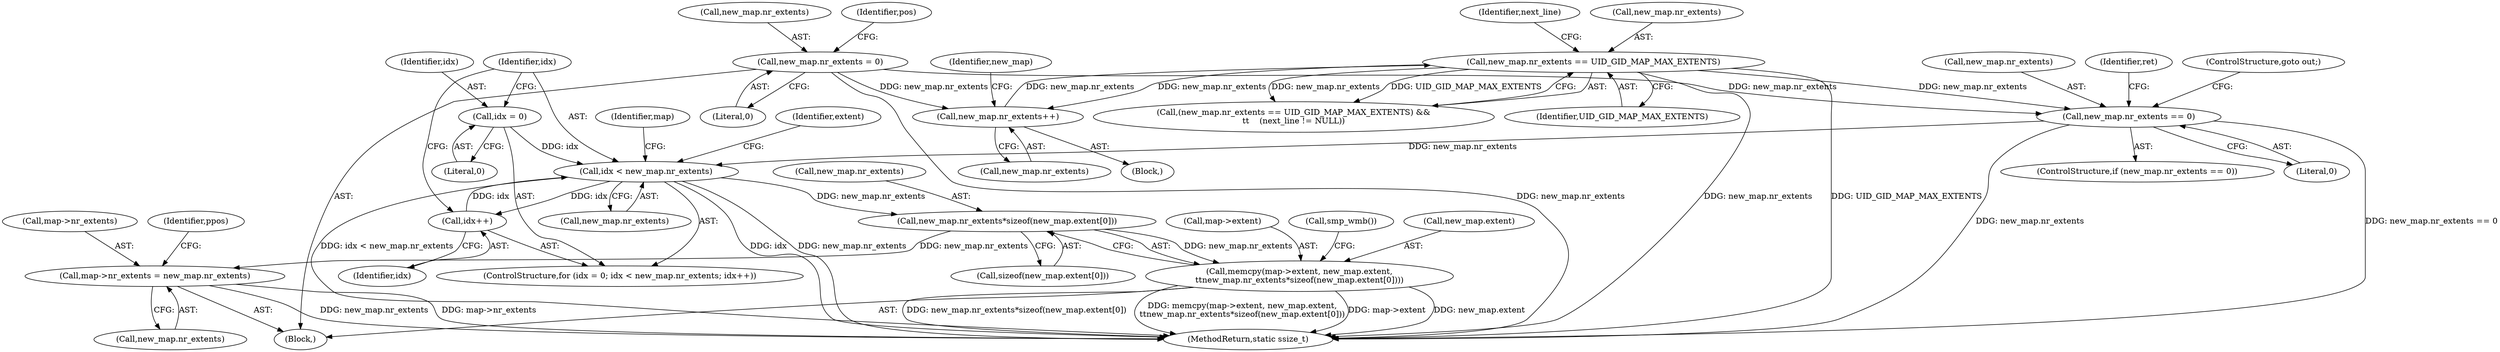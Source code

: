 digraph "0_linux_6708075f104c3c9b04b23336bb0366ca30c3931b@API" {
"1000483" [label="(Call,new_map.nr_extents*sizeof(new_map.extent[0]))"];
"1000436" [label="(Call,idx < new_map.nr_extents)"];
"1000441" [label="(Call,idx++)"];
"1000433" [label="(Call,idx = 0)"];
"1000413" [label="(Call,new_map.nr_extents == 0)"];
"1000403" [label="(Call,new_map.nr_extents == UID_GID_MAP_MAX_EXTENTS)"];
"1000397" [label="(Call,new_map.nr_extents++)"];
"1000233" [label="(Call,new_map.nr_extents = 0)"];
"1000476" [label="(Call,memcpy(map->extent, new_map.extent,\n\t\tnew_map.nr_extents*sizeof(new_map.extent[0])))"];
"1000494" [label="(Call,map->nr_extents = new_map.nr_extents)"];
"1000434" [label="(Identifier,idx)"];
"1000438" [label="(Call,new_map.nr_extents)"];
"1000414" [label="(Call,new_map.nr_extents)"];
"1000234" [label="(Call,new_map.nr_extents)"];
"1000441" [label="(Call,idx++)"];
"1000446" [label="(Identifier,extent)"];
"1000402" [label="(Call,(new_map.nr_extents == UID_GID_MAP_MAX_EXTENTS) &&\n\t\t    (next_line != NULL))"];
"1000409" [label="(Identifier,next_line)"];
"1000432" [label="(ControlStructure,for (idx = 0; idx < new_map.nr_extents; idx++))"];
"1000413" [label="(Call,new_map.nr_extents == 0)"];
"1000483" [label="(Call,new_map.nr_extents*sizeof(new_map.extent[0]))"];
"1000397" [label="(Call,new_map.nr_extents++)"];
"1000518" [label="(MethodReturn,static ssize_t)"];
"1000398" [label="(Call,new_map.nr_extents)"];
"1000233" [label="(Call,new_map.nr_extents = 0)"];
"1000503" [label="(Identifier,ppos)"];
"1000237" [label="(Literal,0)"];
"1000477" [label="(Call,map->extent)"];
"1000433" [label="(Call,idx = 0)"];
"1000493" [label="(Call,smp_wmb())"];
"1000476" [label="(Call,memcpy(map->extent, new_map.extent,\n\t\tnew_map.nr_extents*sizeof(new_map.extent[0])))"];
"1000239" [label="(Identifier,pos)"];
"1000437" [label="(Identifier,idx)"];
"1000405" [label="(Identifier,new_map)"];
"1000435" [label="(Literal,0)"];
"1000404" [label="(Call,new_map.nr_extents)"];
"1000243" [label="(Block,)"];
"1000442" [label="(Identifier,idx)"];
"1000494" [label="(Call,map->nr_extents = new_map.nr_extents)"];
"1000478" [label="(Identifier,map)"];
"1000436" [label="(Call,idx < new_map.nr_extents)"];
"1000412" [label="(ControlStructure,if (new_map.nr_extents == 0))"];
"1000487" [label="(Call,sizeof(new_map.extent[0]))"];
"1000498" [label="(Call,new_map.nr_extents)"];
"1000495" [label="(Call,map->nr_extents)"];
"1000420" [label="(Identifier,ret)"];
"1000407" [label="(Identifier,UID_GID_MAP_MAX_EXTENTS)"];
"1000480" [label="(Call,new_map.extent)"];
"1000484" [label="(Call,new_map.nr_extents)"];
"1000126" [label="(Block,)"];
"1000417" [label="(Literal,0)"];
"1000418" [label="(ControlStructure,goto out;)"];
"1000403" [label="(Call,new_map.nr_extents == UID_GID_MAP_MAX_EXTENTS)"];
"1000483" -> "1000476"  [label="AST: "];
"1000483" -> "1000487"  [label="CFG: "];
"1000484" -> "1000483"  [label="AST: "];
"1000487" -> "1000483"  [label="AST: "];
"1000476" -> "1000483"  [label="CFG: "];
"1000483" -> "1000476"  [label="DDG: new_map.nr_extents"];
"1000436" -> "1000483"  [label="DDG: new_map.nr_extents"];
"1000483" -> "1000494"  [label="DDG: new_map.nr_extents"];
"1000436" -> "1000432"  [label="AST: "];
"1000436" -> "1000438"  [label="CFG: "];
"1000437" -> "1000436"  [label="AST: "];
"1000438" -> "1000436"  [label="AST: "];
"1000446" -> "1000436"  [label="CFG: "];
"1000478" -> "1000436"  [label="CFG: "];
"1000436" -> "1000518"  [label="DDG: idx < new_map.nr_extents"];
"1000436" -> "1000518"  [label="DDG: idx"];
"1000436" -> "1000518"  [label="DDG: new_map.nr_extents"];
"1000441" -> "1000436"  [label="DDG: idx"];
"1000433" -> "1000436"  [label="DDG: idx"];
"1000413" -> "1000436"  [label="DDG: new_map.nr_extents"];
"1000436" -> "1000441"  [label="DDG: idx"];
"1000441" -> "1000432"  [label="AST: "];
"1000441" -> "1000442"  [label="CFG: "];
"1000442" -> "1000441"  [label="AST: "];
"1000437" -> "1000441"  [label="CFG: "];
"1000433" -> "1000432"  [label="AST: "];
"1000433" -> "1000435"  [label="CFG: "];
"1000434" -> "1000433"  [label="AST: "];
"1000435" -> "1000433"  [label="AST: "];
"1000437" -> "1000433"  [label="CFG: "];
"1000413" -> "1000412"  [label="AST: "];
"1000413" -> "1000417"  [label="CFG: "];
"1000414" -> "1000413"  [label="AST: "];
"1000417" -> "1000413"  [label="AST: "];
"1000418" -> "1000413"  [label="CFG: "];
"1000420" -> "1000413"  [label="CFG: "];
"1000413" -> "1000518"  [label="DDG: new_map.nr_extents"];
"1000413" -> "1000518"  [label="DDG: new_map.nr_extents == 0"];
"1000403" -> "1000413"  [label="DDG: new_map.nr_extents"];
"1000233" -> "1000413"  [label="DDG: new_map.nr_extents"];
"1000403" -> "1000402"  [label="AST: "];
"1000403" -> "1000407"  [label="CFG: "];
"1000404" -> "1000403"  [label="AST: "];
"1000407" -> "1000403"  [label="AST: "];
"1000409" -> "1000403"  [label="CFG: "];
"1000402" -> "1000403"  [label="CFG: "];
"1000403" -> "1000518"  [label="DDG: new_map.nr_extents"];
"1000403" -> "1000518"  [label="DDG: UID_GID_MAP_MAX_EXTENTS"];
"1000403" -> "1000397"  [label="DDG: new_map.nr_extents"];
"1000403" -> "1000402"  [label="DDG: new_map.nr_extents"];
"1000403" -> "1000402"  [label="DDG: UID_GID_MAP_MAX_EXTENTS"];
"1000397" -> "1000403"  [label="DDG: new_map.nr_extents"];
"1000397" -> "1000243"  [label="AST: "];
"1000397" -> "1000398"  [label="CFG: "];
"1000398" -> "1000397"  [label="AST: "];
"1000405" -> "1000397"  [label="CFG: "];
"1000233" -> "1000397"  [label="DDG: new_map.nr_extents"];
"1000233" -> "1000126"  [label="AST: "];
"1000233" -> "1000237"  [label="CFG: "];
"1000234" -> "1000233"  [label="AST: "];
"1000237" -> "1000233"  [label="AST: "];
"1000239" -> "1000233"  [label="CFG: "];
"1000233" -> "1000518"  [label="DDG: new_map.nr_extents"];
"1000476" -> "1000126"  [label="AST: "];
"1000477" -> "1000476"  [label="AST: "];
"1000480" -> "1000476"  [label="AST: "];
"1000493" -> "1000476"  [label="CFG: "];
"1000476" -> "1000518"  [label="DDG: new_map.nr_extents*sizeof(new_map.extent[0])"];
"1000476" -> "1000518"  [label="DDG: memcpy(map->extent, new_map.extent,\n\t\tnew_map.nr_extents*sizeof(new_map.extent[0]))"];
"1000476" -> "1000518"  [label="DDG: map->extent"];
"1000476" -> "1000518"  [label="DDG: new_map.extent"];
"1000494" -> "1000126"  [label="AST: "];
"1000494" -> "1000498"  [label="CFG: "];
"1000495" -> "1000494"  [label="AST: "];
"1000498" -> "1000494"  [label="AST: "];
"1000503" -> "1000494"  [label="CFG: "];
"1000494" -> "1000518"  [label="DDG: new_map.nr_extents"];
"1000494" -> "1000518"  [label="DDG: map->nr_extents"];
}
